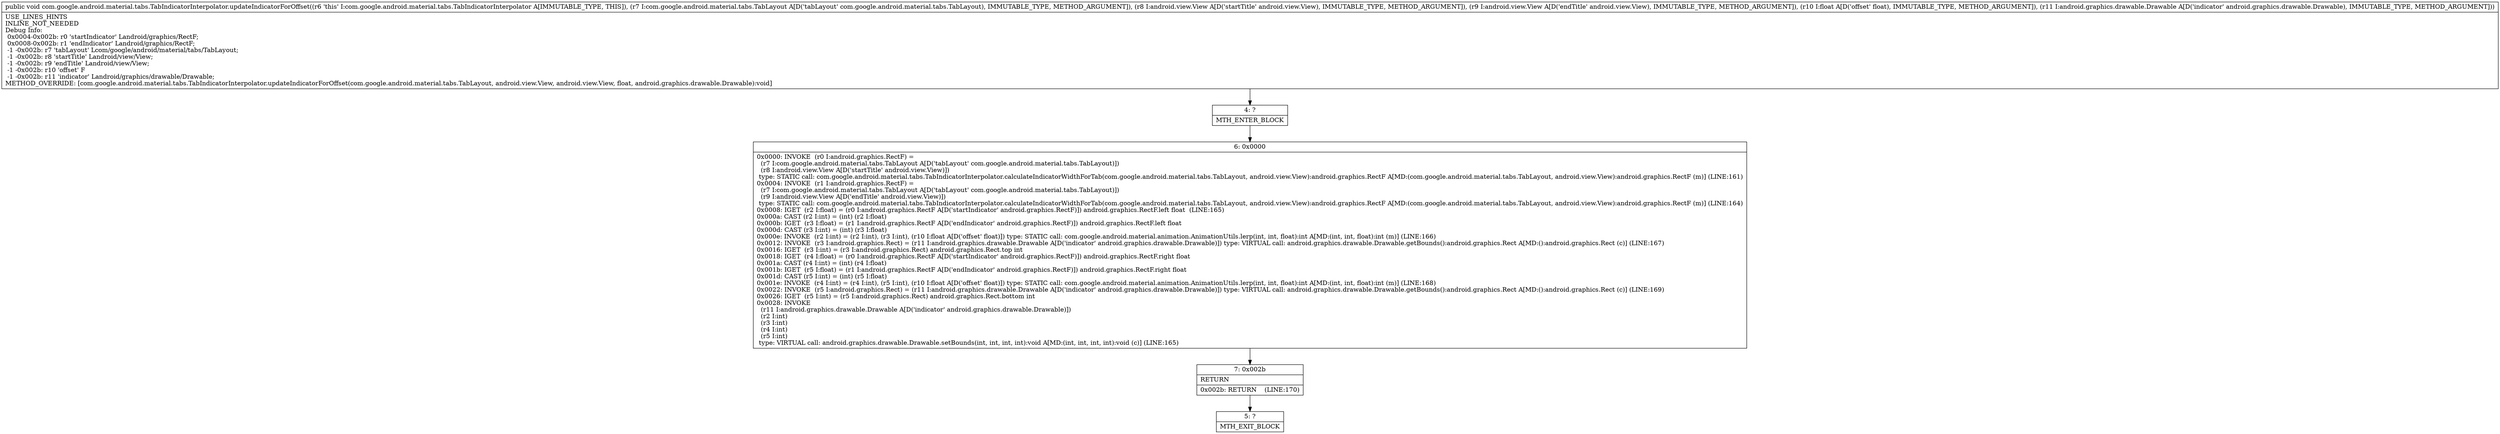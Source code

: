 digraph "CFG forcom.google.android.material.tabs.TabIndicatorInterpolator.updateIndicatorForOffset(Lcom\/google\/android\/material\/tabs\/TabLayout;Landroid\/view\/View;Landroid\/view\/View;FLandroid\/graphics\/drawable\/Drawable;)V" {
Node_4 [shape=record,label="{4\:\ ?|MTH_ENTER_BLOCK\l}"];
Node_6 [shape=record,label="{6\:\ 0x0000|0x0000: INVOKE  (r0 I:android.graphics.RectF) = \l  (r7 I:com.google.android.material.tabs.TabLayout A[D('tabLayout' com.google.android.material.tabs.TabLayout)])\l  (r8 I:android.view.View A[D('startTitle' android.view.View)])\l type: STATIC call: com.google.android.material.tabs.TabIndicatorInterpolator.calculateIndicatorWidthForTab(com.google.android.material.tabs.TabLayout, android.view.View):android.graphics.RectF A[MD:(com.google.android.material.tabs.TabLayout, android.view.View):android.graphics.RectF (m)] (LINE:161)\l0x0004: INVOKE  (r1 I:android.graphics.RectF) = \l  (r7 I:com.google.android.material.tabs.TabLayout A[D('tabLayout' com.google.android.material.tabs.TabLayout)])\l  (r9 I:android.view.View A[D('endTitle' android.view.View)])\l type: STATIC call: com.google.android.material.tabs.TabIndicatorInterpolator.calculateIndicatorWidthForTab(com.google.android.material.tabs.TabLayout, android.view.View):android.graphics.RectF A[MD:(com.google.android.material.tabs.TabLayout, android.view.View):android.graphics.RectF (m)] (LINE:164)\l0x0008: IGET  (r2 I:float) = (r0 I:android.graphics.RectF A[D('startIndicator' android.graphics.RectF)]) android.graphics.RectF.left float  (LINE:165)\l0x000a: CAST (r2 I:int) = (int) (r2 I:float) \l0x000b: IGET  (r3 I:float) = (r1 I:android.graphics.RectF A[D('endIndicator' android.graphics.RectF)]) android.graphics.RectF.left float \l0x000d: CAST (r3 I:int) = (int) (r3 I:float) \l0x000e: INVOKE  (r2 I:int) = (r2 I:int), (r3 I:int), (r10 I:float A[D('offset' float)]) type: STATIC call: com.google.android.material.animation.AnimationUtils.lerp(int, int, float):int A[MD:(int, int, float):int (m)] (LINE:166)\l0x0012: INVOKE  (r3 I:android.graphics.Rect) = (r11 I:android.graphics.drawable.Drawable A[D('indicator' android.graphics.drawable.Drawable)]) type: VIRTUAL call: android.graphics.drawable.Drawable.getBounds():android.graphics.Rect A[MD:():android.graphics.Rect (c)] (LINE:167)\l0x0016: IGET  (r3 I:int) = (r3 I:android.graphics.Rect) android.graphics.Rect.top int \l0x0018: IGET  (r4 I:float) = (r0 I:android.graphics.RectF A[D('startIndicator' android.graphics.RectF)]) android.graphics.RectF.right float \l0x001a: CAST (r4 I:int) = (int) (r4 I:float) \l0x001b: IGET  (r5 I:float) = (r1 I:android.graphics.RectF A[D('endIndicator' android.graphics.RectF)]) android.graphics.RectF.right float \l0x001d: CAST (r5 I:int) = (int) (r5 I:float) \l0x001e: INVOKE  (r4 I:int) = (r4 I:int), (r5 I:int), (r10 I:float A[D('offset' float)]) type: STATIC call: com.google.android.material.animation.AnimationUtils.lerp(int, int, float):int A[MD:(int, int, float):int (m)] (LINE:168)\l0x0022: INVOKE  (r5 I:android.graphics.Rect) = (r11 I:android.graphics.drawable.Drawable A[D('indicator' android.graphics.drawable.Drawable)]) type: VIRTUAL call: android.graphics.drawable.Drawable.getBounds():android.graphics.Rect A[MD:():android.graphics.Rect (c)] (LINE:169)\l0x0026: IGET  (r5 I:int) = (r5 I:android.graphics.Rect) android.graphics.Rect.bottom int \l0x0028: INVOKE  \l  (r11 I:android.graphics.drawable.Drawable A[D('indicator' android.graphics.drawable.Drawable)])\l  (r2 I:int)\l  (r3 I:int)\l  (r4 I:int)\l  (r5 I:int)\l type: VIRTUAL call: android.graphics.drawable.Drawable.setBounds(int, int, int, int):void A[MD:(int, int, int, int):void (c)] (LINE:165)\l}"];
Node_7 [shape=record,label="{7\:\ 0x002b|RETURN\l|0x002b: RETURN    (LINE:170)\l}"];
Node_5 [shape=record,label="{5\:\ ?|MTH_EXIT_BLOCK\l}"];
MethodNode[shape=record,label="{public void com.google.android.material.tabs.TabIndicatorInterpolator.updateIndicatorForOffset((r6 'this' I:com.google.android.material.tabs.TabIndicatorInterpolator A[IMMUTABLE_TYPE, THIS]), (r7 I:com.google.android.material.tabs.TabLayout A[D('tabLayout' com.google.android.material.tabs.TabLayout), IMMUTABLE_TYPE, METHOD_ARGUMENT]), (r8 I:android.view.View A[D('startTitle' android.view.View), IMMUTABLE_TYPE, METHOD_ARGUMENT]), (r9 I:android.view.View A[D('endTitle' android.view.View), IMMUTABLE_TYPE, METHOD_ARGUMENT]), (r10 I:float A[D('offset' float), IMMUTABLE_TYPE, METHOD_ARGUMENT]), (r11 I:android.graphics.drawable.Drawable A[D('indicator' android.graphics.drawable.Drawable), IMMUTABLE_TYPE, METHOD_ARGUMENT]))  | USE_LINES_HINTS\lINLINE_NOT_NEEDED\lDebug Info:\l  0x0004\-0x002b: r0 'startIndicator' Landroid\/graphics\/RectF;\l  0x0008\-0x002b: r1 'endIndicator' Landroid\/graphics\/RectF;\l  \-1 \-0x002b: r7 'tabLayout' Lcom\/google\/android\/material\/tabs\/TabLayout;\l  \-1 \-0x002b: r8 'startTitle' Landroid\/view\/View;\l  \-1 \-0x002b: r9 'endTitle' Landroid\/view\/View;\l  \-1 \-0x002b: r10 'offset' F\l  \-1 \-0x002b: r11 'indicator' Landroid\/graphics\/drawable\/Drawable;\lMETHOD_OVERRIDE: [com.google.android.material.tabs.TabIndicatorInterpolator.updateIndicatorForOffset(com.google.android.material.tabs.TabLayout, android.view.View, android.view.View, float, android.graphics.drawable.Drawable):void]\l}"];
MethodNode -> Node_4;Node_4 -> Node_6;
Node_6 -> Node_7;
Node_7 -> Node_5;
}

